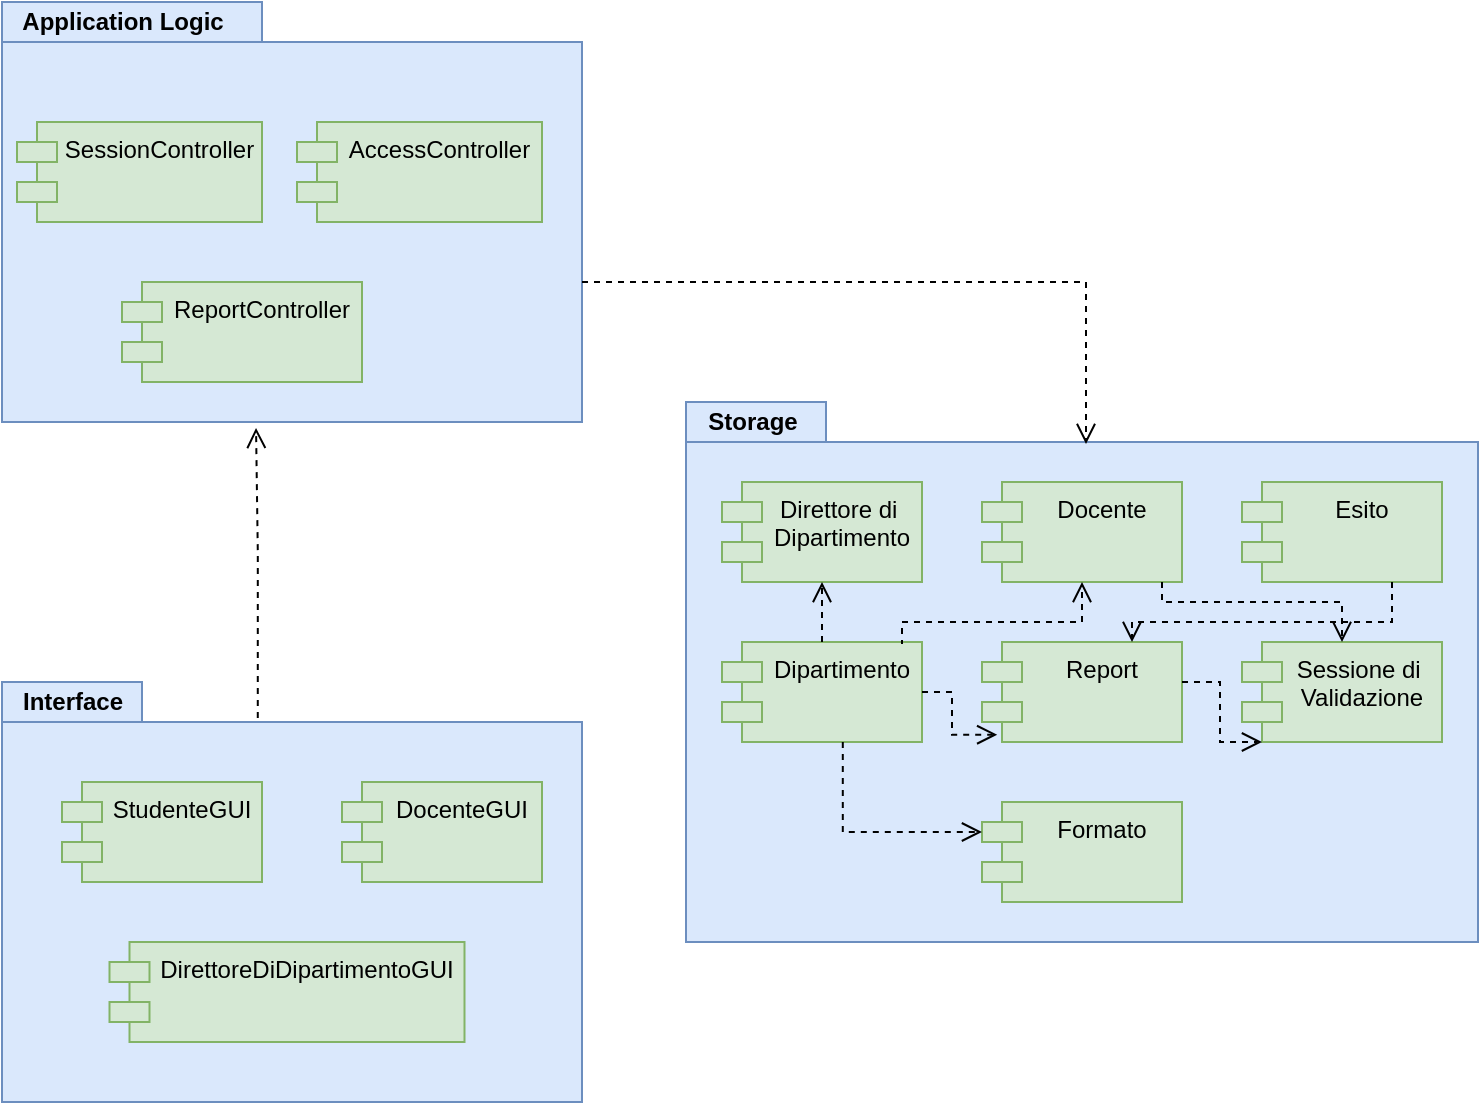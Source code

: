 <mxfile version="15.8.7" type="device"><diagram id="GArLD8cVjcSwyjwCv-ND" name="Pagina-1"><mxGraphModel dx="868" dy="553" grid="1" gridSize="10" guides="1" tooltips="1" connect="1" arrows="1" fold="1" page="1" pageScale="1" pageWidth="827" pageHeight="1169" math="0" shadow="0"><root><mxCell id="0"/><mxCell id="1" parent="0"/><mxCell id="IBk2zJn6kR047QgPzbhl-1" value="" style="shape=folder;fontStyle=1;spacingTop=10;tabWidth=130;tabHeight=20;tabPosition=left;html=1;fillColor=#dae8fc;strokeColor=#6c8ebf;" parent="1" vertex="1"><mxGeometry x="70" y="50" width="290" height="210" as="geometry"/></mxCell><mxCell id="IBk2zJn6kR047QgPzbhl-3" value="" style="shape=folder;fontStyle=1;spacingTop=10;tabWidth=70;tabHeight=20;tabPosition=left;html=1;fillColor=#dae8fc;strokeColor=#6c8ebf;" parent="1" vertex="1"><mxGeometry x="412" y="250" width="396" height="270" as="geometry"/></mxCell><mxCell id="IBk2zJn6kR047QgPzbhl-4" value="&lt;b&gt;Storage&lt;/b&gt;" style="text;html=1;align=center;verticalAlign=middle;resizable=0;points=[];autosize=1;strokeColor=none;fillColor=none;" parent="1" vertex="1"><mxGeometry x="415" y="250" width="60" height="20" as="geometry"/></mxCell><mxCell id="IBk2zJn6kR047QgPzbhl-5" value="" style="shape=folder;fontStyle=1;spacingTop=10;tabWidth=70;tabHeight=20;tabPosition=left;html=1;fillColor=#dae8fc;strokeColor=#6c8ebf;" parent="1" vertex="1"><mxGeometry x="70" y="390" width="290" height="210" as="geometry"/></mxCell><mxCell id="IBk2zJn6kR047QgPzbhl-6" value="&lt;b&gt;Interface&lt;/b&gt;" style="text;html=1;align=center;verticalAlign=middle;resizable=0;points=[];autosize=1;strokeColor=none;fillColor=none;" parent="1" vertex="1"><mxGeometry x="70" y="390" width="70" height="20" as="geometry"/></mxCell><mxCell id="IBk2zJn6kR047QgPzbhl-8" value="" style="html=1;verticalAlign=bottom;endArrow=open;dashed=1;endSize=8;rounded=0;edgeStyle=orthogonalEdgeStyle;entryX=0.438;entryY=1.014;entryDx=0;entryDy=0;entryPerimeter=0;exitX=0.441;exitY=0.086;exitDx=0;exitDy=0;exitPerimeter=0;" parent="1" source="IBk2zJn6kR047QgPzbhl-5" target="IBk2zJn6kR047QgPzbhl-1" edge="1"><mxGeometry relative="1" as="geometry"><mxPoint x="260" y="350" as="sourcePoint"/><mxPoint x="175" y="350" as="targetPoint"/></mxGeometry></mxCell><mxCell id="IBk2zJn6kR047QgPzbhl-11" value="" style="html=1;verticalAlign=bottom;endArrow=open;dashed=1;endSize=8;rounded=0;edgeStyle=orthogonalEdgeStyle;" parent="1" source="IBk2zJn6kR047QgPzbhl-1" edge="1"><mxGeometry relative="1" as="geometry"><mxPoint x="361" y="190" as="sourcePoint"/><mxPoint x="612" y="271" as="targetPoint"/><Array as="points"><mxPoint x="612" y="190"/></Array></mxGeometry></mxCell><mxCell id="IBk2zJn6kR047QgPzbhl-12" value="SessionController" style="shape=module;align=left;spacingLeft=20;align=center;verticalAlign=top;fillColor=#d5e8d4;strokeColor=#82b366;" parent="1" vertex="1"><mxGeometry x="77.5" y="110" width="122.5" height="50" as="geometry"/></mxCell><mxCell id="IBk2zJn6kR047QgPzbhl-13" value="ReportController" style="shape=module;align=left;spacingLeft=20;align=center;verticalAlign=top;fillColor=#d5e8d4;strokeColor=#82b366;" parent="1" vertex="1"><mxGeometry x="130" y="190" width="120" height="50" as="geometry"/></mxCell><mxCell id="IBk2zJn6kR047QgPzbhl-14" value="Direttore di &#10;Dipartimento" style="shape=module;align=left;spacingLeft=20;align=center;verticalAlign=top;fillColor=#d5e8d4;strokeColor=#82b366;" parent="1" vertex="1"><mxGeometry x="430" y="290" width="100" height="50" as="geometry"/></mxCell><mxCell id="IBk2zJn6kR047QgPzbhl-15" value="Docente" style="shape=module;align=left;spacingLeft=20;align=center;verticalAlign=top;fillColor=#d5e8d4;strokeColor=#82b366;" parent="1" vertex="1"><mxGeometry x="560" y="290" width="100" height="50" as="geometry"/></mxCell><mxCell id="IBk2zJn6kR047QgPzbhl-16" value="Esito" style="shape=module;align=left;spacingLeft=20;align=center;verticalAlign=top;fillColor=#d5e8d4;strokeColor=#82b366;" parent="1" vertex="1"><mxGeometry x="690" y="290" width="100" height="50" as="geometry"/></mxCell><mxCell id="IBk2zJn6kR047QgPzbhl-17" value="Formato" style="shape=module;align=left;spacingLeft=20;align=center;verticalAlign=top;fillColor=#d5e8d4;strokeColor=#82b366;" parent="1" vertex="1"><mxGeometry x="560" y="450" width="100" height="50" as="geometry"/></mxCell><mxCell id="IBk2zJn6kR047QgPzbhl-18" value="Sessione di &#10;Validazione" style="shape=module;align=left;spacingLeft=20;align=center;verticalAlign=top;fillColor=#d5e8d4;strokeColor=#82b366;" parent="1" vertex="1"><mxGeometry x="690" y="370" width="100" height="50" as="geometry"/></mxCell><mxCell id="IBk2zJn6kR047QgPzbhl-19" value="Report" style="shape=module;align=left;spacingLeft=20;align=center;verticalAlign=top;fillColor=#d5e8d4;strokeColor=#82b366;" parent="1" vertex="1"><mxGeometry x="560" y="370" width="100" height="50" as="geometry"/></mxCell><mxCell id="IBk2zJn6kR047QgPzbhl-22" value="Dipartimento" style="shape=module;align=left;spacingLeft=20;align=center;verticalAlign=top;fillColor=#d5e8d4;strokeColor=#82b366;" parent="1" vertex="1"><mxGeometry x="430" y="370" width="100" height="50" as="geometry"/></mxCell><mxCell id="IBk2zJn6kR047QgPzbhl-34" value="" style="html=1;verticalAlign=bottom;endArrow=open;dashed=1;endSize=8;rounded=0;edgeStyle=orthogonalEdgeStyle;exitX=0.5;exitY=0;exitDx=0;exitDy=0;entryX=0.5;entryY=1;entryDx=0;entryDy=0;" parent="1" source="IBk2zJn6kR047QgPzbhl-22" target="IBk2zJn6kR047QgPzbhl-14" edge="1"><mxGeometry relative="1" as="geometry"><mxPoint x="485" y="340" as="sourcePoint"/><mxPoint x="450" y="360" as="targetPoint"/><Array as="points"/></mxGeometry></mxCell><mxCell id="IBk2zJn6kR047QgPzbhl-38" value="" style="html=1;verticalAlign=bottom;endArrow=open;dashed=1;endSize=8;rounded=0;edgeStyle=orthogonalEdgeStyle;entryX=0;entryY=0;entryDx=0;entryDy=15;entryPerimeter=0;" parent="1" target="IBk2zJn6kR047QgPzbhl-17" edge="1"><mxGeometry relative="1" as="geometry"><mxPoint x="490.4" y="420" as="sourcePoint"/><mxPoint x="490.0" y="451.15" as="targetPoint"/><Array as="points"><mxPoint x="490" y="465"/></Array></mxGeometry></mxCell><mxCell id="IBk2zJn6kR047QgPzbhl-39" value="" style="html=1;verticalAlign=bottom;endArrow=open;dashed=1;endSize=8;rounded=0;edgeStyle=orthogonalEdgeStyle;exitX=1;exitY=0.5;exitDx=0;exitDy=0;entryX=0.076;entryY=0.927;entryDx=0;entryDy=0;entryPerimeter=0;" parent="1" source="IBk2zJn6kR047QgPzbhl-22" target="IBk2zJn6kR047QgPzbhl-19" edge="1"><mxGeometry relative="1" as="geometry"><mxPoint x="620" y="420" as="sourcePoint"/><mxPoint x="590" y="540" as="targetPoint"/><Array as="points"/></mxGeometry></mxCell><mxCell id="IBk2zJn6kR047QgPzbhl-40" value="" style="html=1;verticalAlign=bottom;endArrow=open;dashed=1;endSize=8;rounded=0;edgeStyle=orthogonalEdgeStyle;" parent="1" target="IBk2zJn6kR047QgPzbhl-15" edge="1"><mxGeometry relative="1" as="geometry"><mxPoint x="520" y="370" as="sourcePoint"/><mxPoint x="540" y="370" as="targetPoint"/><Array as="points"><mxPoint x="520" y="371"/><mxPoint x="520" y="360"/><mxPoint x="610" y="360"/></Array></mxGeometry></mxCell><mxCell id="IBk2zJn6kR047QgPzbhl-41" value="" style="html=1;verticalAlign=bottom;endArrow=open;dashed=1;endSize=8;rounded=0;edgeStyle=orthogonalEdgeStyle;entryX=0.5;entryY=0;entryDx=0;entryDy=0;" parent="1" source="IBk2zJn6kR047QgPzbhl-15" target="IBk2zJn6kR047QgPzbhl-18" edge="1"><mxGeometry relative="1" as="geometry"><mxPoint x="760" y="370" as="sourcePoint"/><mxPoint x="680" y="370" as="targetPoint"/><Array as="points"><mxPoint x="650" y="350"/><mxPoint x="740" y="350"/></Array></mxGeometry></mxCell><mxCell id="IBk2zJn6kR047QgPzbhl-42" value="" style="html=1;verticalAlign=bottom;endArrow=open;dashed=1;endSize=8;rounded=0;edgeStyle=orthogonalEdgeStyle;" parent="1" source="IBk2zJn6kR047QgPzbhl-19" edge="1"><mxGeometry relative="1" as="geometry"><mxPoint x="660" y="389.32" as="sourcePoint"/><mxPoint x="700" y="420" as="targetPoint"/><Array as="points"><mxPoint x="679" y="390"/><mxPoint x="679" y="420"/></Array></mxGeometry></mxCell><mxCell id="IBk2zJn6kR047QgPzbhl-43" value="" style="html=1;verticalAlign=bottom;endArrow=open;dashed=1;endSize=8;rounded=0;edgeStyle=orthogonalEdgeStyle;exitX=0.75;exitY=1;exitDx=0;exitDy=0;entryX=0.75;entryY=0;entryDx=0;entryDy=0;" parent="1" source="IBk2zJn6kR047QgPzbhl-16" target="IBk2zJn6kR047QgPzbhl-19" edge="1"><mxGeometry relative="1" as="geometry"><mxPoint x="500.4" y="430" as="sourcePoint"/><mxPoint x="500" y="461.15" as="targetPoint"/><Array as="points"><mxPoint x="765" y="360"/><mxPoint x="635" y="360"/></Array></mxGeometry></mxCell><mxCell id="IBk2zJn6kR047QgPzbhl-48" value="StudenteGUI" style="shape=module;align=left;spacingLeft=20;align=center;verticalAlign=top;fillColor=#d5e8d4;strokeColor=#82b366;" parent="1" vertex="1"><mxGeometry x="100" y="440" width="100" height="50" as="geometry"/></mxCell><mxCell id="IBk2zJn6kR047QgPzbhl-50" value="DocenteGUI" style="shape=module;align=left;spacingLeft=20;align=center;verticalAlign=top;fillColor=#d5e8d4;strokeColor=#82b366;" parent="1" vertex="1"><mxGeometry x="240" y="440" width="100" height="50" as="geometry"/></mxCell><mxCell id="IBk2zJn6kR047QgPzbhl-51" value="DirettoreDiDipartimentoGUI" style="shape=module;align=left;spacingLeft=20;align=center;verticalAlign=top;fillColor=#d5e8d4;strokeColor=#82b366;" parent="1" vertex="1"><mxGeometry x="123.75" y="520" width="177.5" height="50" as="geometry"/></mxCell><mxCell id="McXszkzZbClIfci7ip5r-1" value="AccessController" style="shape=module;align=left;spacingLeft=20;align=center;verticalAlign=top;fillColor=#d5e8d4;strokeColor=#82b366;" parent="1" vertex="1"><mxGeometry x="217.5" y="110" width="122.5" height="50" as="geometry"/></mxCell><mxCell id="Wq11SoRXZVzphKYtGj-w-1" value="&lt;b&gt;&lt;font style=&quot;font-size: 12px&quot;&gt;Application Logic&lt;/font&gt;&lt;/b&gt;" style="text;html=1;align=center;verticalAlign=middle;resizable=0;points=[];autosize=1;strokeColor=none;fillColor=none;" vertex="1" parent="1"><mxGeometry x="70" y="50" width="120" height="20" as="geometry"/></mxCell></root></mxGraphModel></diagram></mxfile>